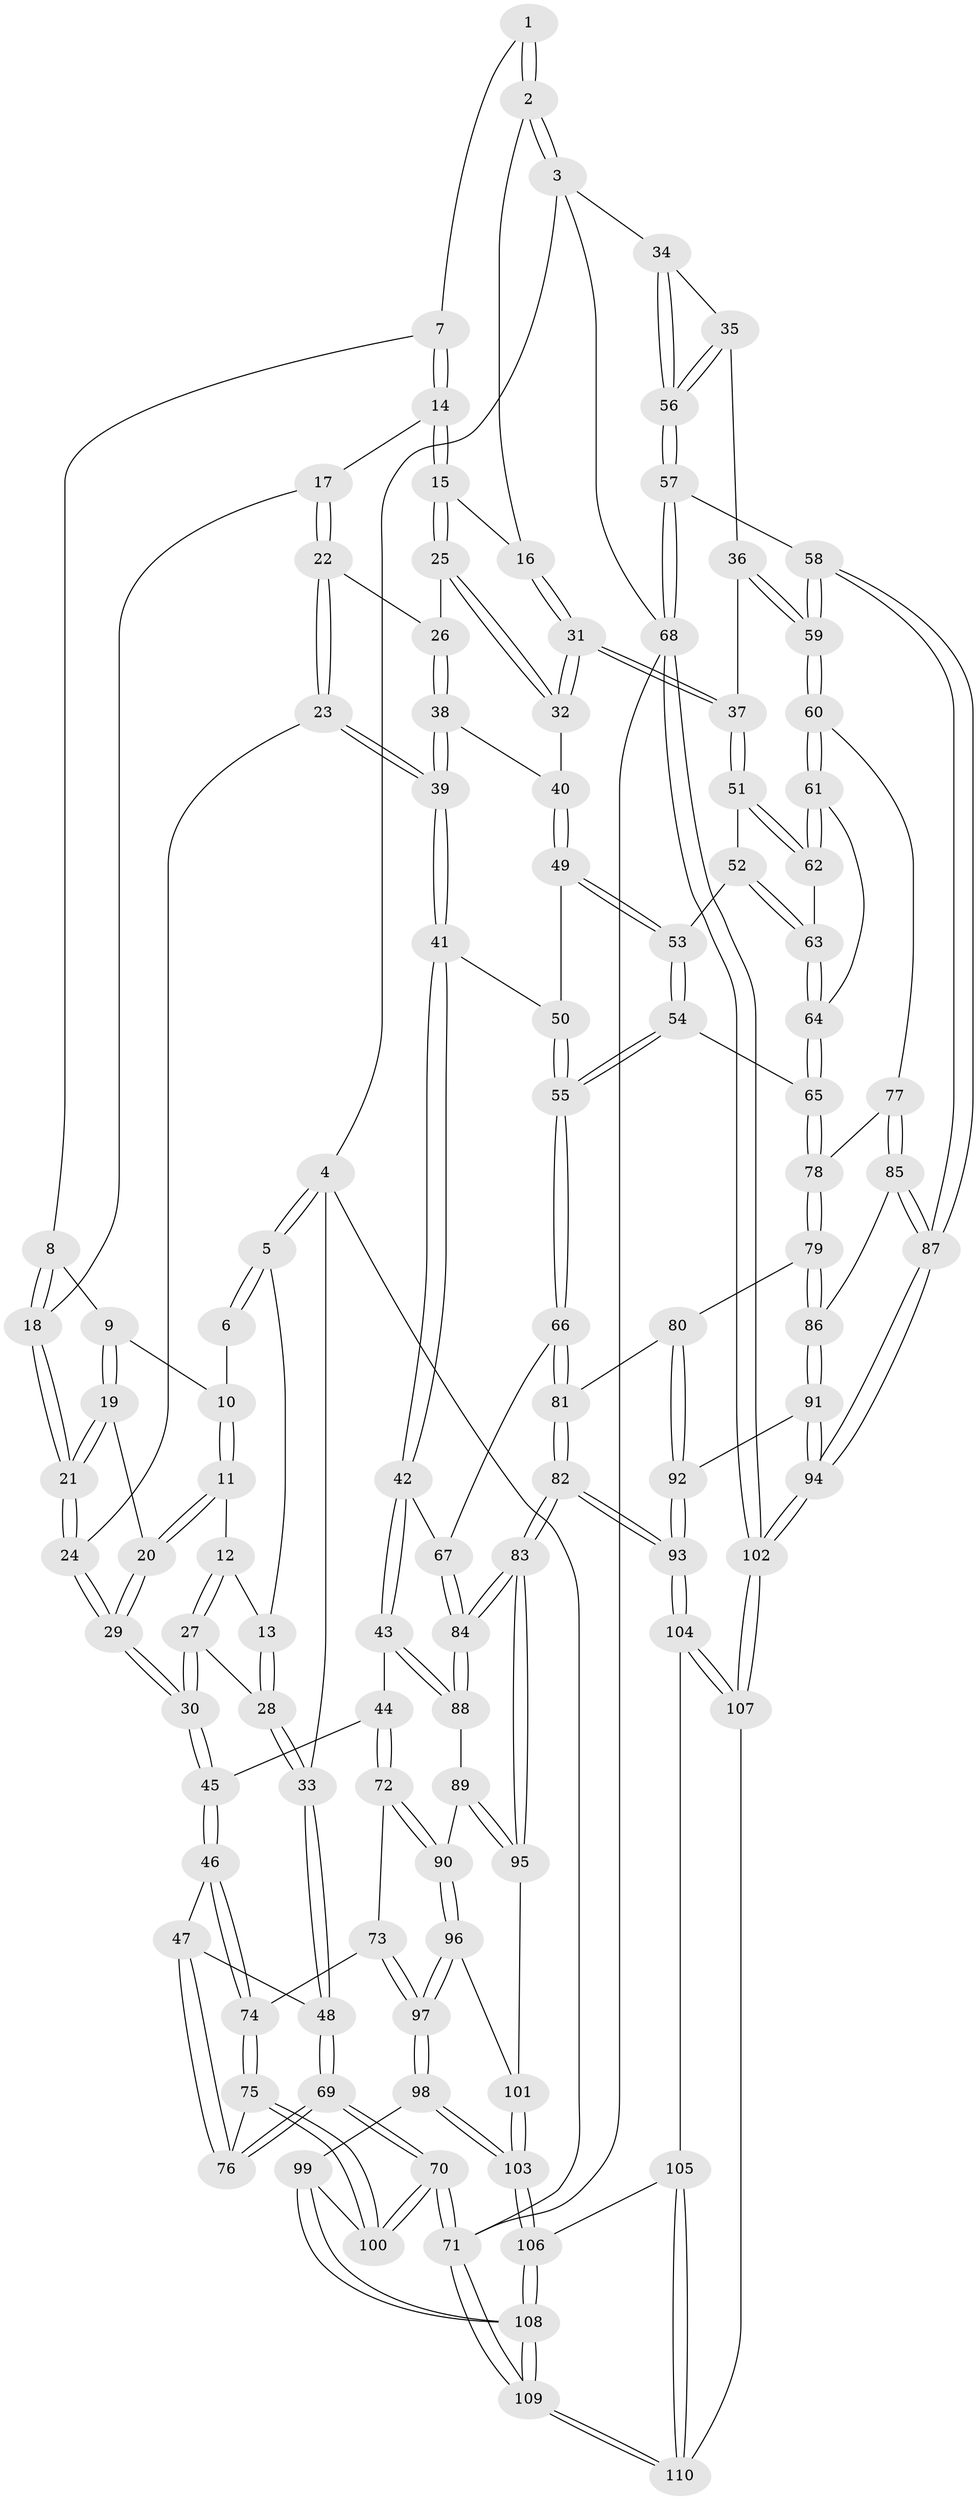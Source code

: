 // coarse degree distribution, {1: 0.045454545454545456, 3: 0.22727272727272727, 4: 0.20454545454545456, 5: 0.38636363636363635, 2: 0.022727272727272728, 7: 0.06818181818181818, 6: 0.045454545454545456}
// Generated by graph-tools (version 1.1) at 2025/05/03/04/25 22:05:54]
// undirected, 110 vertices, 272 edges
graph export_dot {
graph [start="1"]
  node [color=gray90,style=filled];
  1 [pos="+0.49541957332392045+0"];
  2 [pos="+1+0"];
  3 [pos="+1+0"];
  4 [pos="+0+0"];
  5 [pos="+0+0"];
  6 [pos="+0.37198669315428307+0"];
  7 [pos="+0.5277648813552531+0.046857938229727704"];
  8 [pos="+0.5201627634989879+0.06959357538191675"];
  9 [pos="+0.3974443949446656+0.1539638823606423"];
  10 [pos="+0.3720391593648084+0.04991903456036105"];
  11 [pos="+0.27027026086630584+0.17450704754835225"];
  12 [pos="+0.22593551918275998+0.161380264164389"];
  13 [pos="+0.19008775758779095+0.11296006253887128"];
  14 [pos="+0.656514969671343+0.138081814500448"];
  15 [pos="+0.7203003932612531+0.14849660519103447"];
  16 [pos="+0.8704686016686777+0.036054922254185266"];
  17 [pos="+0.5636042469035668+0.19080791873877664"];
  18 [pos="+0.5208411204766226+0.1673008089364679"];
  19 [pos="+0.38347316232649853+0.21838216404948063"];
  20 [pos="+0.29700618240406296+0.18851273234632762"];
  21 [pos="+0.40925674515615473+0.254372790180179"];
  22 [pos="+0.5705133227244312+0.21544238900605348"];
  23 [pos="+0.44219077448591454+0.30583884575434306"];
  24 [pos="+0.4120357808852512+0.2695817133731639"];
  25 [pos="+0.688023825147107+0.25551599057690016"];
  26 [pos="+0.6179709079513175+0.28398378257382323"];
  27 [pos="+0.17365557292288228+0.3270408488938344"];
  28 [pos="+0.10140549709447179+0.28617550282926346"];
  29 [pos="+0.24703156745405833+0.36611086341477717"];
  30 [pos="+0.2041407803079542+0.39883593665379274"];
  31 [pos="+0.8161757347428091+0.3799967671971091"];
  32 [pos="+0.782109231193876+0.37191633018502834"];
  33 [pos="+0+0.07431650793479593"];
  34 [pos="+1+0.0361422940426537"];
  35 [pos="+0.8758675484888936+0.3670343117150046"];
  36 [pos="+0.8398098276845908+0.3864048540010504"];
  37 [pos="+0.818794814090902+0.38206969619947484"];
  38 [pos="+0.6081647759979255+0.29649306447462204"];
  39 [pos="+0.4848278539486438+0.371324436566553"];
  40 [pos="+0.6794259080449985+0.4192297186540497"];
  41 [pos="+0.4853001680169722+0.39983481056943454"];
  42 [pos="+0.4367399229295511+0.5399332649934416"];
  43 [pos="+0.42500924060738415+0.5468520585125971"];
  44 [pos="+0.23917896879334294+0.48139176103522174"];
  45 [pos="+0.1976810320337652+0.45924041664145676"];
  46 [pos="+0.18560971300078954+0.4655277501403484"];
  47 [pos="+0.0755595529544924+0.4773900904261103"];
  48 [pos="+0+0.4170052330243392"];
  49 [pos="+0.6708690103085755+0.4282420634838868"];
  50 [pos="+0.6693196750781548+0.42912082295200454"];
  51 [pos="+0.7942287559765234+0.4599911653258201"];
  52 [pos="+0.7291371471479977+0.5059800895478789"];
  53 [pos="+0.722782238482674+0.5058796235744772"];
  54 [pos="+0.6676240954970695+0.5571681414551186"];
  55 [pos="+0.6206593907880716+0.5599053312472606"];
  56 [pos="+1+0.4805056898367669"];
  57 [pos="+1+0.5788412075491859"];
  58 [pos="+1+0.5789620076889216"];
  59 [pos="+0.9873330445146762+0.5635037746683736"];
  60 [pos="+0.9008720695095801+0.5992528362242261"];
  61 [pos="+0.8058051042950665+0.5351786826591723"];
  62 [pos="+0.7988374300078921+0.5152135914608327"];
  63 [pos="+0.7455692787446875+0.5316401318609254"];
  64 [pos="+0.7455673208537866+0.5837627206285965"];
  65 [pos="+0.7442546111483349+0.5860514900142856"];
  66 [pos="+0.5830645764202942+0.5840062140254145"];
  67 [pos="+0.5775187509361165+0.5831822149872206"];
  68 [pos="+1+1"];
  69 [pos="+0+0.7789755887466314"];
  70 [pos="+0+1"];
  71 [pos="+0+1"];
  72 [pos="+0.23558311875306318+0.7236883752722442"];
  73 [pos="+0.16412119979108808+0.7291197279636773"];
  74 [pos="+0.13341037140253972+0.722039280318995"];
  75 [pos="+0.1095410375843102+0.7292491066044912"];
  76 [pos="+0.03264684450489926+0.720361144212746"];
  77 [pos="+0.87250146598458+0.626567717837194"];
  78 [pos="+0.7532571688571085+0.610139010024678"];
  79 [pos="+0.707109283364019+0.7027174334786223"];
  80 [pos="+0.7044309821106707+0.7034257100214636"];
  81 [pos="+0.6681954898564806+0.7039969695018635"];
  82 [pos="+0.5576297326743103+0.860175348293182"];
  83 [pos="+0.5320453351675045+0.8319726175518445"];
  84 [pos="+0.5285800262270963+0.8194901177701217"];
  85 [pos="+0.8370796013951803+0.7209590968837265"];
  86 [pos="+0.7867054042990076+0.7268028513153717"];
  87 [pos="+0.8840767145163207+0.7817636343216555"];
  88 [pos="+0.4192291698119253+0.5715839571584981"];
  89 [pos="+0.32794831172199873+0.7137852453010332"];
  90 [pos="+0.3023179641233366+0.7346977436210481"];
  91 [pos="+0.7563144750975465+0.8708802251349265"];
  92 [pos="+0.740003924747466+0.8669994288784251"];
  93 [pos="+0.5605784185913447+0.8742845705809782"];
  94 [pos="+0.947368762009557+0.9946519394216015"];
  95 [pos="+0.4948360691834345+0.8216711544244313"];
  96 [pos="+0.3119654873341995+0.80727858674073"];
  97 [pos="+0.21120030958619096+0.8724754452764107"];
  98 [pos="+0.20168307051714413+0.8976053382533337"];
  99 [pos="+0.19119646023734815+0.9076037379716919"];
  100 [pos="+0.11814453828746332+0.8701712660928383"];
  101 [pos="+0.3276092523118934+0.8321693923349227"];
  102 [pos="+1+1"];
  103 [pos="+0.3408511568081819+0.919892092102627"];
  104 [pos="+0.5591657715439187+0.8795013850589649"];
  105 [pos="+0.3613259846385699+0.9383229371892655"];
  106 [pos="+0.34255661163657064+0.9230007025234047"];
  107 [pos="+0.6102191204888008+1"];
  108 [pos="+0.18319592356586037+1"];
  109 [pos="+0.0368399710807503+1"];
  110 [pos="+0.3760332218034877+1"];
  1 -- 2;
  1 -- 2;
  1 -- 7;
  2 -- 3;
  2 -- 3;
  2 -- 16;
  3 -- 4;
  3 -- 34;
  3 -- 68;
  4 -- 5;
  4 -- 5;
  4 -- 33;
  4 -- 71;
  5 -- 6;
  5 -- 6;
  5 -- 13;
  6 -- 10;
  7 -- 8;
  7 -- 14;
  7 -- 14;
  8 -- 9;
  8 -- 18;
  8 -- 18;
  9 -- 10;
  9 -- 19;
  9 -- 19;
  10 -- 11;
  10 -- 11;
  11 -- 12;
  11 -- 20;
  11 -- 20;
  12 -- 13;
  12 -- 27;
  12 -- 27;
  13 -- 28;
  13 -- 28;
  14 -- 15;
  14 -- 15;
  14 -- 17;
  15 -- 16;
  15 -- 25;
  15 -- 25;
  16 -- 31;
  16 -- 31;
  17 -- 18;
  17 -- 22;
  17 -- 22;
  18 -- 21;
  18 -- 21;
  19 -- 20;
  19 -- 21;
  19 -- 21;
  20 -- 29;
  20 -- 29;
  21 -- 24;
  21 -- 24;
  22 -- 23;
  22 -- 23;
  22 -- 26;
  23 -- 24;
  23 -- 39;
  23 -- 39;
  24 -- 29;
  24 -- 29;
  25 -- 26;
  25 -- 32;
  25 -- 32;
  26 -- 38;
  26 -- 38;
  27 -- 28;
  27 -- 30;
  27 -- 30;
  28 -- 33;
  28 -- 33;
  29 -- 30;
  29 -- 30;
  30 -- 45;
  30 -- 45;
  31 -- 32;
  31 -- 32;
  31 -- 37;
  31 -- 37;
  32 -- 40;
  33 -- 48;
  33 -- 48;
  34 -- 35;
  34 -- 56;
  34 -- 56;
  35 -- 36;
  35 -- 56;
  35 -- 56;
  36 -- 37;
  36 -- 59;
  36 -- 59;
  37 -- 51;
  37 -- 51;
  38 -- 39;
  38 -- 39;
  38 -- 40;
  39 -- 41;
  39 -- 41;
  40 -- 49;
  40 -- 49;
  41 -- 42;
  41 -- 42;
  41 -- 50;
  42 -- 43;
  42 -- 43;
  42 -- 67;
  43 -- 44;
  43 -- 88;
  43 -- 88;
  44 -- 45;
  44 -- 72;
  44 -- 72;
  45 -- 46;
  45 -- 46;
  46 -- 47;
  46 -- 74;
  46 -- 74;
  47 -- 48;
  47 -- 76;
  47 -- 76;
  48 -- 69;
  48 -- 69;
  49 -- 50;
  49 -- 53;
  49 -- 53;
  50 -- 55;
  50 -- 55;
  51 -- 52;
  51 -- 62;
  51 -- 62;
  52 -- 53;
  52 -- 63;
  52 -- 63;
  53 -- 54;
  53 -- 54;
  54 -- 55;
  54 -- 55;
  54 -- 65;
  55 -- 66;
  55 -- 66;
  56 -- 57;
  56 -- 57;
  57 -- 58;
  57 -- 68;
  57 -- 68;
  58 -- 59;
  58 -- 59;
  58 -- 87;
  58 -- 87;
  59 -- 60;
  59 -- 60;
  60 -- 61;
  60 -- 61;
  60 -- 77;
  61 -- 62;
  61 -- 62;
  61 -- 64;
  62 -- 63;
  63 -- 64;
  63 -- 64;
  64 -- 65;
  64 -- 65;
  65 -- 78;
  65 -- 78;
  66 -- 67;
  66 -- 81;
  66 -- 81;
  67 -- 84;
  67 -- 84;
  68 -- 102;
  68 -- 102;
  68 -- 71;
  69 -- 70;
  69 -- 70;
  69 -- 76;
  69 -- 76;
  70 -- 71;
  70 -- 71;
  70 -- 100;
  70 -- 100;
  71 -- 109;
  71 -- 109;
  72 -- 73;
  72 -- 90;
  72 -- 90;
  73 -- 74;
  73 -- 97;
  73 -- 97;
  74 -- 75;
  74 -- 75;
  75 -- 76;
  75 -- 100;
  75 -- 100;
  77 -- 78;
  77 -- 85;
  77 -- 85;
  78 -- 79;
  78 -- 79;
  79 -- 80;
  79 -- 86;
  79 -- 86;
  80 -- 81;
  80 -- 92;
  80 -- 92;
  81 -- 82;
  81 -- 82;
  82 -- 83;
  82 -- 83;
  82 -- 93;
  82 -- 93;
  83 -- 84;
  83 -- 84;
  83 -- 95;
  83 -- 95;
  84 -- 88;
  84 -- 88;
  85 -- 86;
  85 -- 87;
  85 -- 87;
  86 -- 91;
  86 -- 91;
  87 -- 94;
  87 -- 94;
  88 -- 89;
  89 -- 90;
  89 -- 95;
  89 -- 95;
  90 -- 96;
  90 -- 96;
  91 -- 92;
  91 -- 94;
  91 -- 94;
  92 -- 93;
  92 -- 93;
  93 -- 104;
  93 -- 104;
  94 -- 102;
  94 -- 102;
  95 -- 101;
  96 -- 97;
  96 -- 97;
  96 -- 101;
  97 -- 98;
  97 -- 98;
  98 -- 99;
  98 -- 103;
  98 -- 103;
  99 -- 100;
  99 -- 108;
  99 -- 108;
  101 -- 103;
  101 -- 103;
  102 -- 107;
  102 -- 107;
  103 -- 106;
  103 -- 106;
  104 -- 105;
  104 -- 107;
  104 -- 107;
  105 -- 106;
  105 -- 110;
  105 -- 110;
  106 -- 108;
  106 -- 108;
  107 -- 110;
  108 -- 109;
  108 -- 109;
  109 -- 110;
  109 -- 110;
}
